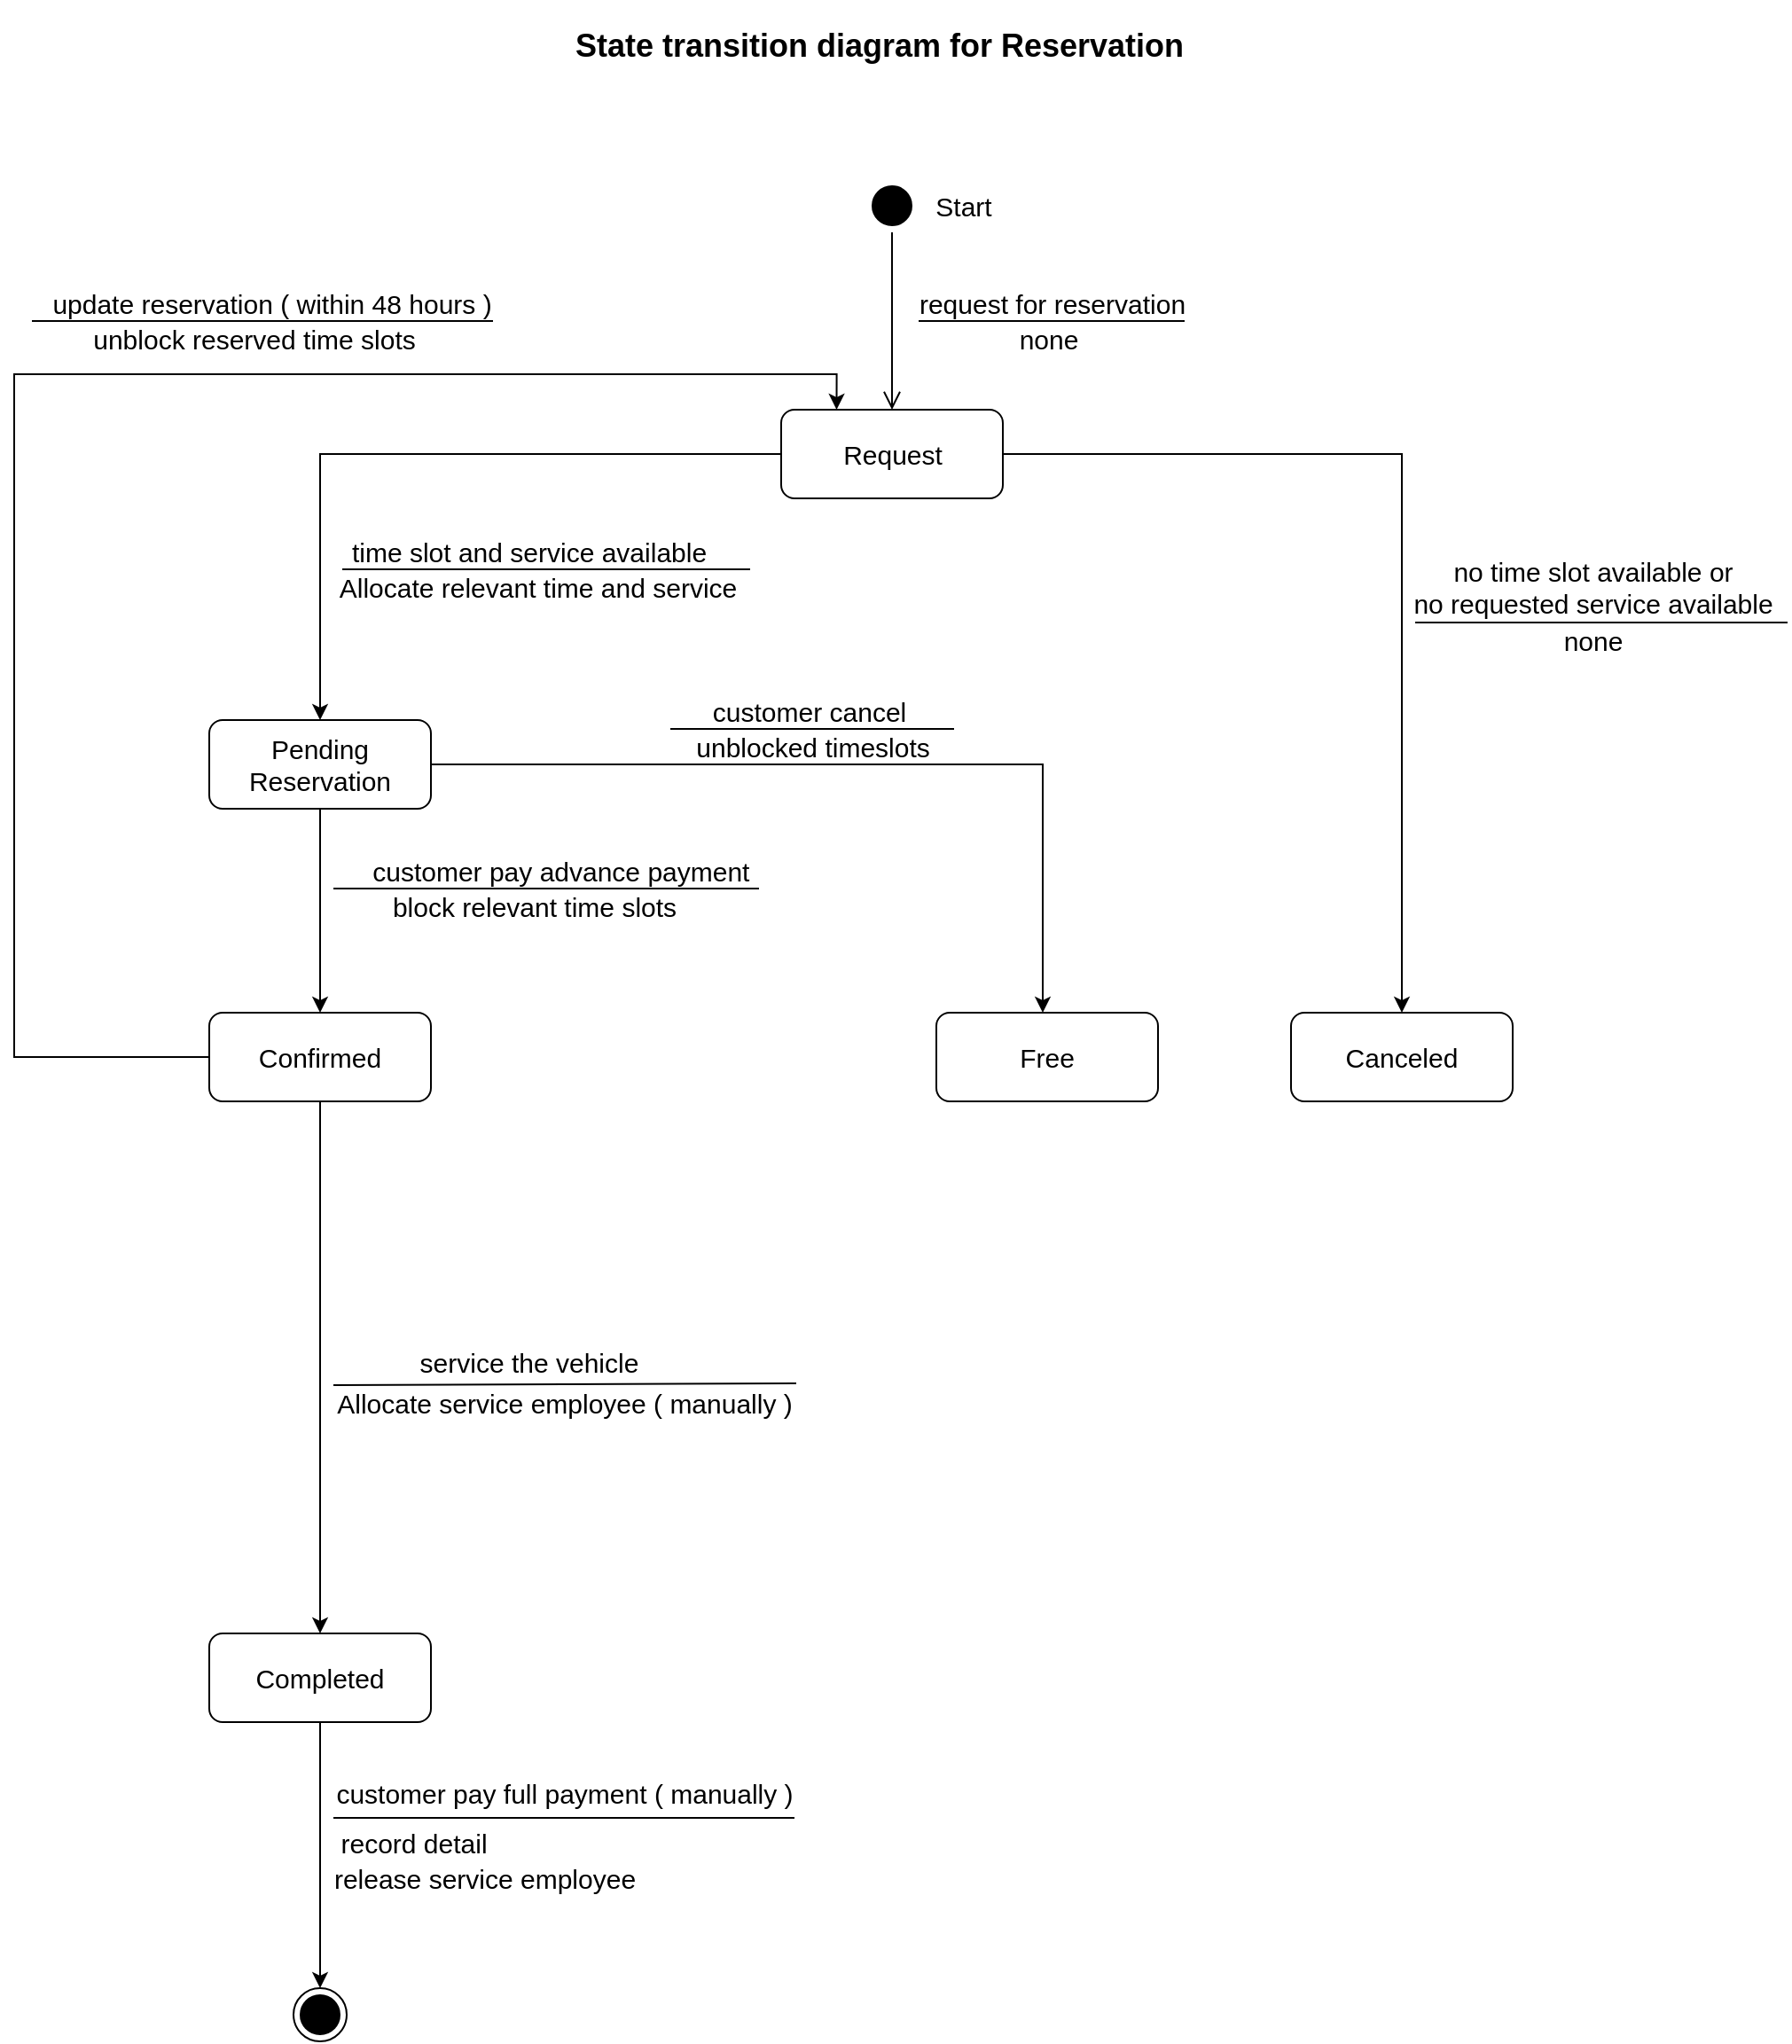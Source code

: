 <mxfile version="13.3.5" type="device"><diagram id="7y0WMZ-VXEpNg3PgJcP0" name="Page-1"><mxGraphModel dx="1038" dy="607" grid="1" gridSize="10" guides="1" tooltips="1" connect="1" arrows="1" fold="1" page="1" pageScale="1" pageWidth="1169" pageHeight="1654" math="0" shadow="0"><root><mxCell id="0"/><mxCell id="1" parent="0"/><mxCell id="77xHQTvQKb9ULgG169F0-1" value="" style="ellipse;html=1;shape=startState;fillColor=#000000;fontSize=15;" parent="1" vertex="1"><mxGeometry x="600" y="160" width="30" height="30" as="geometry"/></mxCell><mxCell id="77xHQTvQKb9ULgG169F0-2" value="" style="edgeStyle=orthogonalEdgeStyle;html=1;verticalAlign=bottom;endArrow=open;endSize=8;entryX=0.5;entryY=0;entryDx=0;entryDy=0;fontSize=15;" parent="1" source="77xHQTvQKb9ULgG169F0-1" target="77xHQTvQKb9ULgG169F0-4" edge="1"><mxGeometry relative="1" as="geometry"><mxPoint x="615" y="250" as="targetPoint"/></mxGeometry></mxCell><mxCell id="77xHQTvQKb9ULgG169F0-3" value="&lt;h2&gt;State transition diagram for Reservation&amp;nbsp;&lt;/h2&gt;" style="text;html=1;align=center;verticalAlign=middle;resizable=0;points=[];autosize=1;" parent="1" vertex="1"><mxGeometry x="430" y="60" width="360" height="50" as="geometry"/></mxCell><mxCell id="77xHQTvQKb9ULgG169F0-11" value="" style="edgeStyle=orthogonalEdgeStyle;rounded=0;orthogonalLoop=1;jettySize=auto;html=1;strokeColor=#000000;fontSize=15;" parent="1" source="77xHQTvQKb9ULgG169F0-4" target="77xHQTvQKb9ULgG169F0-10" edge="1"><mxGeometry relative="1" as="geometry"/></mxCell><mxCell id="77xHQTvQKb9ULgG169F0-33" value="" style="edgeStyle=orthogonalEdgeStyle;rounded=0;orthogonalLoop=1;jettySize=auto;html=1;strokeColor=#000000;fontSize=15;entryX=0.5;entryY=0;entryDx=0;entryDy=0;" parent="1" source="77xHQTvQKb9ULgG169F0-4" target="77xHQTvQKb9ULgG169F0-30" edge="1"><mxGeometry relative="1" as="geometry"><mxPoint x="757.5" y="315" as="targetPoint"/></mxGeometry></mxCell><mxCell id="77xHQTvQKb9ULgG169F0-4" value="Request" style="rounded=1;whiteSpace=wrap;html=1;fontSize=15;" parent="1" vertex="1"><mxGeometry x="552.5" y="290" width="125" height="50" as="geometry"/></mxCell><mxCell id="77xHQTvQKb9ULgG169F0-27" value="" style="edgeStyle=orthogonalEdgeStyle;rounded=0;orthogonalLoop=1;jettySize=auto;html=1;strokeColor=#000000;fontSize=15;" parent="1" source="77xHQTvQKb9ULgG169F0-10" target="77xHQTvQKb9ULgG169F0-26" edge="1"><mxGeometry relative="1" as="geometry"/></mxCell><mxCell id="77xHQTvQKb9ULgG169F0-10" value="Pending Reservation" style="rounded=1;whiteSpace=wrap;html=1;fontSize=15;" parent="1" vertex="1"><mxGeometry x="230" y="465" width="125" height="50" as="geometry"/></mxCell><mxCell id="77xHQTvQKb9ULgG169F0-31" value="" style="edgeStyle=orthogonalEdgeStyle;rounded=0;orthogonalLoop=1;jettySize=auto;html=1;strokeColor=#000000;fontSize=15;exitX=1;exitY=0.5;exitDx=0;exitDy=0;" parent="1" source="77xHQTvQKb9ULgG169F0-10" edge="1"><mxGeometry relative="1" as="geometry"><Array as="points"><mxPoint x="700" y="490"/></Array><mxPoint x="700" y="630" as="targetPoint"/></mxGeometry></mxCell><mxCell id="77xHQTvQKb9ULgG169F0-44" value="" style="edgeStyle=orthogonalEdgeStyle;rounded=0;orthogonalLoop=1;jettySize=auto;html=1;strokeColor=#000000;fontSize=15;" parent="1" source="77xHQTvQKb9ULgG169F0-26" target="77xHQTvQKb9ULgG169F0-43" edge="1"><mxGeometry relative="1" as="geometry"/></mxCell><mxCell id="CVhWrT-ntpVUzYdhuRRS-5" value="" style="edgeStyle=orthogonalEdgeStyle;rounded=0;orthogonalLoop=1;jettySize=auto;html=1;entryX=0.25;entryY=0;entryDx=0;entryDy=0;" parent="1" source="77xHQTvQKb9ULgG169F0-26" target="77xHQTvQKb9ULgG169F0-4" edge="1"><mxGeometry relative="1" as="geometry"><mxPoint x="160" y="240" as="targetPoint"/><Array as="points"><mxPoint x="120" y="655"/><mxPoint x="120" y="270"/><mxPoint x="584" y="270"/></Array></mxGeometry></mxCell><mxCell id="77xHQTvQKb9ULgG169F0-26" value="Confirmed" style="rounded=1;whiteSpace=wrap;html=1;fontSize=15;" parent="1" vertex="1"><mxGeometry x="230" y="630" width="125" height="50" as="geometry"/></mxCell><mxCell id="77xHQTvQKb9ULgG169F0-52" value="" style="edgeStyle=orthogonalEdgeStyle;rounded=0;orthogonalLoop=1;jettySize=auto;html=1;strokeColor=#000000;fontSize=15;" parent="1" source="77xHQTvQKb9ULgG169F0-43" edge="1"><mxGeometry relative="1" as="geometry"><mxPoint x="292.5" y="1180" as="targetPoint"/></mxGeometry></mxCell><mxCell id="77xHQTvQKb9ULgG169F0-43" value="Completed" style="rounded=1;whiteSpace=wrap;html=1;fontSize=15;" parent="1" vertex="1"><mxGeometry x="230" y="980" width="125" height="50" as="geometry"/></mxCell><mxCell id="77xHQTvQKb9ULgG169F0-30" value="Canceled" style="rounded=1;whiteSpace=wrap;html=1;fontSize=15;" parent="1" vertex="1"><mxGeometry x="840" y="630" width="125" height="50" as="geometry"/></mxCell><mxCell id="77xHQTvQKb9ULgG169F0-5" value="Start" style="text;html=1;align=center;verticalAlign=middle;resizable=0;points=[];autosize=1;fontSize=15;" parent="1" vertex="1"><mxGeometry x="630" y="165" width="50" height="20" as="geometry"/></mxCell><mxCell id="77xHQTvQKb9ULgG169F0-6" value="request for reservation" style="text;html=1;align=center;verticalAlign=middle;resizable=0;points=[];autosize=1;fontSize=15;" parent="1" vertex="1"><mxGeometry x="620" y="220" width="170" height="20" as="geometry"/></mxCell><mxCell id="77xHQTvQKb9ULgG169F0-7" value="" style="endArrow=none;html=1;strokeColor=#000000;fontSize=15;" parent="1" edge="1"><mxGeometry width="50" height="50" relative="1" as="geometry"><mxPoint x="780" y="240" as="sourcePoint"/><mxPoint x="630" y="240" as="targetPoint"/></mxGeometry></mxCell><mxCell id="77xHQTvQKb9ULgG169F0-8" value="none" style="text;html=1;align=center;verticalAlign=middle;resizable=0;points=[];autosize=1;fontSize=15;" parent="1" vertex="1"><mxGeometry x="677.5" y="240" width="50" height="20" as="geometry"/></mxCell><mxCell id="77xHQTvQKb9ULgG169F0-12" value="time slot and service available" style="text;html=1;align=center;verticalAlign=middle;resizable=0;points=[];autosize=1;fontSize=15;" parent="1" vertex="1"><mxGeometry x="300" y="360" width="220" height="20" as="geometry"/></mxCell><mxCell id="77xHQTvQKb9ULgG169F0-13" value="" style="endArrow=none;html=1;strokeColor=#000000;fontSize=15;" parent="1" edge="1"><mxGeometry width="50" height="50" relative="1" as="geometry"><mxPoint x="305" y="380" as="sourcePoint"/><mxPoint x="535" y="380" as="targetPoint"/></mxGeometry></mxCell><mxCell id="77xHQTvQKb9ULgG169F0-14" value="customer pay advance payment&amp;nbsp;" style="text;html=1;align=center;verticalAlign=middle;resizable=0;points=[];autosize=1;fontSize=15;" parent="1" vertex="1"><mxGeometry x="315" y="540" width="230" height="20" as="geometry"/></mxCell><mxCell id="77xHQTvQKb9ULgG169F0-15" value="block relevant time slots" style="text;html=1;align=center;verticalAlign=middle;resizable=0;points=[];autosize=1;fontSize=15;" parent="1" vertex="1"><mxGeometry x="322.5" y="560" width="180" height="20" as="geometry"/></mxCell><mxCell id="77xHQTvQKb9ULgG169F0-22" value="Allocate relevant time and service" style="text;html=1;align=center;verticalAlign=middle;resizable=0;points=[];autosize=1;fontSize=15;" parent="1" vertex="1"><mxGeometry x="295" y="380" width="240" height="20" as="geometry"/></mxCell><mxCell id="77xHQTvQKb9ULgG169F0-25" value="" style="endArrow=none;html=1;strokeColor=#000000;fontSize=15;" parent="1" edge="1"><mxGeometry width="50" height="50" relative="1" as="geometry"><mxPoint x="300" y="560" as="sourcePoint"/><mxPoint x="540" y="560" as="targetPoint"/></mxGeometry></mxCell><mxCell id="77xHQTvQKb9ULgG169F0-34" value="no time slot available or&lt;br&gt;no requested service available" style="text;html=1;align=center;verticalAlign=middle;resizable=0;points=[];autosize=1;fontSize=15;" parent="1" vertex="1"><mxGeometry x="900" y="370" width="220" height="40" as="geometry"/></mxCell><mxCell id="77xHQTvQKb9ULgG169F0-35" value="" style="endArrow=none;html=1;strokeColor=#000000;fontSize=15;" parent="1" edge="1"><mxGeometry width="50" height="50" relative="1" as="geometry"><mxPoint x="910" y="410" as="sourcePoint"/><mxPoint x="1120" y="410" as="targetPoint"/></mxGeometry></mxCell><mxCell id="77xHQTvQKb9ULgG169F0-36" value="none" style="text;html=1;align=center;verticalAlign=middle;resizable=0;points=[];autosize=1;fontSize=15;" parent="1" vertex="1"><mxGeometry x="985" y="410" width="50" height="20" as="geometry"/></mxCell><mxCell id="77xHQTvQKb9ULgG169F0-37" value="&amp;nbsp;customer cancel&amp;nbsp;" style="text;html=1;align=center;verticalAlign=middle;resizable=0;points=[];autosize=1;fontSize=15;" parent="1" vertex="1"><mxGeometry x="502.5" y="450" width="130" height="20" as="geometry"/></mxCell><mxCell id="77xHQTvQKb9ULgG169F0-38" value="" style="endArrow=none;html=1;strokeColor=#000000;fontSize=15;" parent="1" edge="1"><mxGeometry width="50" height="50" relative="1" as="geometry"><mxPoint x="490" y="470" as="sourcePoint"/><mxPoint x="650" y="470" as="targetPoint"/></mxGeometry></mxCell><mxCell id="77xHQTvQKb9ULgG169F0-39" value="unblocked timeslots" style="text;html=1;align=center;verticalAlign=middle;resizable=0;points=[];autosize=1;fontSize=15;" parent="1" vertex="1"><mxGeometry x="495" y="470" width="150" height="20" as="geometry"/></mxCell><mxCell id="77xHQTvQKb9ULgG169F0-45" value="service the vehicle" style="text;html=1;align=center;verticalAlign=middle;resizable=0;points=[];autosize=1;fontSize=15;" parent="1" vertex="1"><mxGeometry x="340" y="817" width="140" height="20" as="geometry"/></mxCell><mxCell id="77xHQTvQKb9ULgG169F0-46" value="" style="endArrow=none;html=1;strokeColor=#000000;fontSize=15;" parent="1" edge="1"><mxGeometry width="50" height="50" relative="1" as="geometry"><mxPoint x="300" y="840" as="sourcePoint"/><mxPoint x="561" y="839" as="targetPoint"/></mxGeometry></mxCell><mxCell id="77xHQTvQKb9ULgG169F0-47" value="Allocate service employee ( manually )" style="text;html=1;align=center;verticalAlign=middle;resizable=0;points=[];autosize=1;fontSize=15;" parent="1" vertex="1"><mxGeometry x="295" y="840" width="270" height="20" as="geometry"/></mxCell><mxCell id="77xHQTvQKb9ULgG169F0-53" value="" style="ellipse;html=1;shape=endState;fillColor=#000000;fontSize=15;" parent="1" vertex="1"><mxGeometry x="277.5" y="1180" width="30" height="30" as="geometry"/></mxCell><mxCell id="77xHQTvQKb9ULgG169F0-54" value="customer pay full payment ( manually )" style="text;html=1;align=center;verticalAlign=middle;resizable=0;points=[];autosize=1;fontSize=15;" parent="1" vertex="1"><mxGeometry x="295" y="1060" width="270" height="20" as="geometry"/></mxCell><mxCell id="77xHQTvQKb9ULgG169F0-55" value="" style="line;strokeWidth=1;fillColor=none;align=left;verticalAlign=middle;spacingTop=-1;spacingLeft=3;spacingRight=3;rotatable=0;labelPosition=right;points=[];portConstraint=eastwest;fontSize=15;" parent="1" vertex="1"><mxGeometry x="300" y="1080" width="260" height="8" as="geometry"/></mxCell><mxCell id="77xHQTvQKb9ULgG169F0-58" value="record detail" style="text;html=1;align=center;verticalAlign=middle;resizable=0;points=[];autosize=1;fontSize=15;" parent="1" vertex="1"><mxGeometry x="295" y="1088" width="100" height="20" as="geometry"/></mxCell><mxCell id="77xHQTvQKb9ULgG169F0-59" value="release service employee" style="text;html=1;align=center;verticalAlign=middle;resizable=0;points=[];autosize=1;fontSize=15;" parent="1" vertex="1"><mxGeometry x="290" y="1108" width="190" height="20" as="geometry"/></mxCell><mxCell id="CVhWrT-ntpVUzYdhuRRS-7" value="&lt;font style=&quot;font-size: 15px&quot;&gt;update reservation ( within 48 hours )&lt;/font&gt;" style="text;html=1;align=center;verticalAlign=middle;resizable=0;points=[];autosize=1;" parent="1" vertex="1"><mxGeometry x="135" y="220" width="260" height="20" as="geometry"/></mxCell><mxCell id="CVhWrT-ntpVUzYdhuRRS-8" value="" style="endArrow=none;html=1;" parent="1" edge="1"><mxGeometry width="50" height="50" relative="1" as="geometry"><mxPoint x="130" y="240" as="sourcePoint"/><mxPoint x="390" y="240" as="targetPoint"/></mxGeometry></mxCell><mxCell id="CVhWrT-ntpVUzYdhuRRS-9" value="&lt;span style=&quot;font-size: 15px&quot;&gt;unblock reserved time slots&lt;/span&gt;" style="text;html=1;align=center;verticalAlign=middle;resizable=0;points=[];autosize=1;" parent="1" vertex="1"><mxGeometry x="155" y="240" width="200" height="20" as="geometry"/></mxCell><mxCell id="Op3xM2T9Hn9vMfknvSJZ-1" value="Free" style="rounded=1;whiteSpace=wrap;html=1;fontSize=15;" vertex="1" parent="1"><mxGeometry x="640" y="630" width="125" height="50" as="geometry"/></mxCell></root></mxGraphModel></diagram></mxfile>